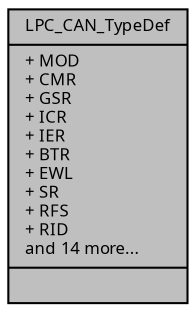 digraph "LPC_CAN_TypeDef"
{
  edge [fontname="Sans",fontsize="8",labelfontname="Sans",labelfontsize="8"];
  node [fontname="Sans",fontsize="8",shape=record];
  Node1 [label="{LPC_CAN_TypeDef\n|+ MOD\l+ CMR\l+ GSR\l+ ICR\l+ IER\l+ BTR\l+ EWL\l+ SR\l+ RFS\l+ RID\land 14 more...\l|}",height=0.2,width=0.4,color="black", fillcolor="grey75", style="filled", fontcolor="black"];
}
